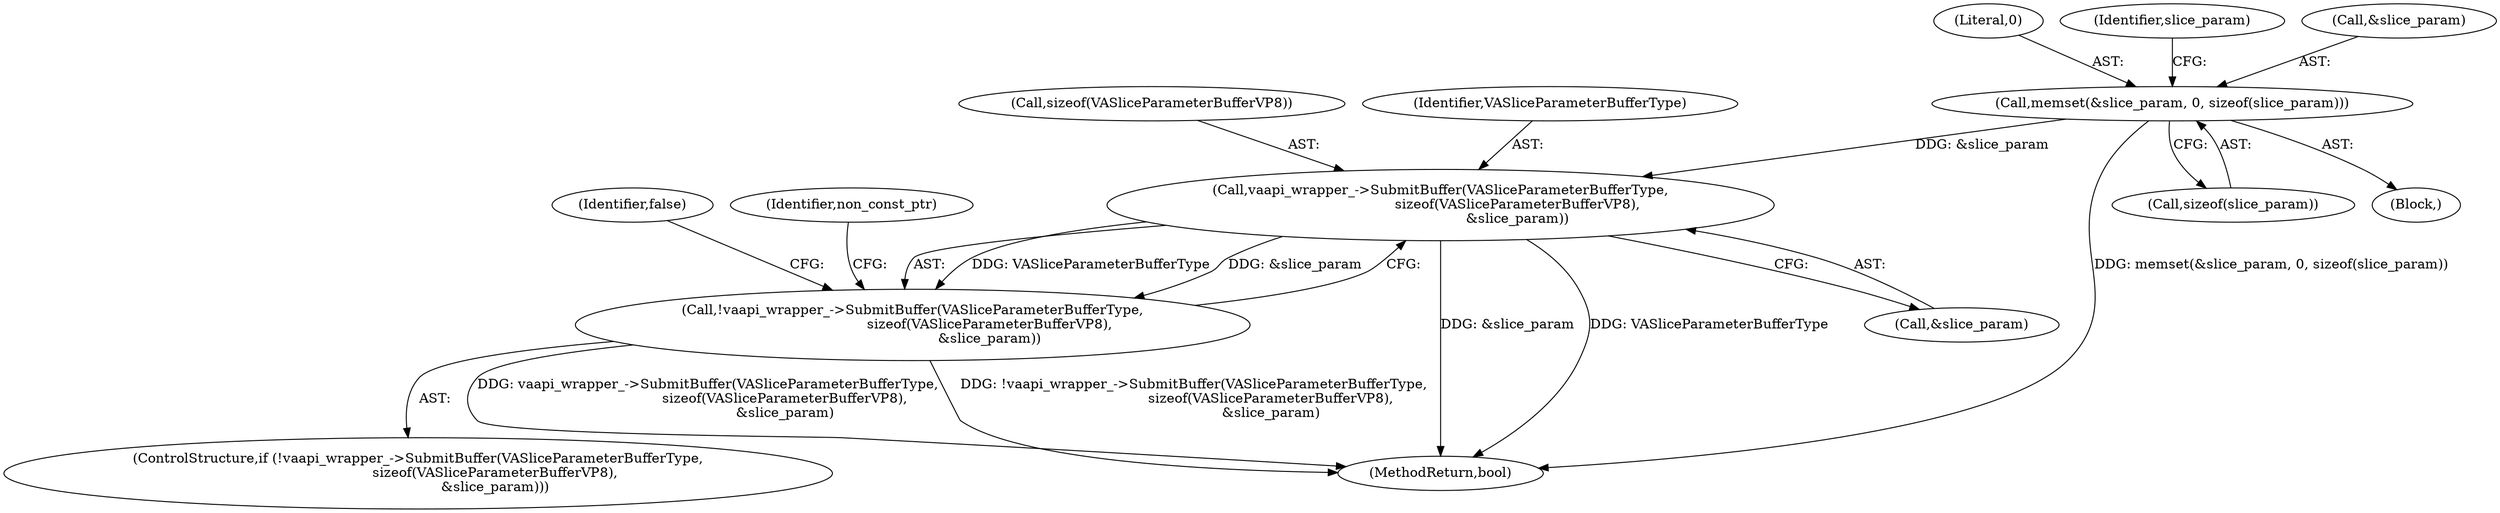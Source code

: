 digraph "0_Chrome_70340ce072cee8a0bdcddb5f312d32567b2269f6_12@API" {
"1000669" [label="(Call,memset(&slice_param, 0, sizeof(slice_param)))"];
"1000754" [label="(Call,vaapi_wrapper_->SubmitBuffer(VASliceParameterBufferType,\n                                    sizeof(VASliceParameterBufferVP8),\n                                    &slice_param))"];
"1000753" [label="(Call,!vaapi_wrapper_->SubmitBuffer(VASliceParameterBufferType,\n                                    sizeof(VASliceParameterBufferVP8),\n                                    &slice_param))"];
"1000753" [label="(Call,!vaapi_wrapper_->SubmitBuffer(VASliceParameterBufferType,\n                                    sizeof(VASliceParameterBufferVP8),\n                                    &slice_param))"];
"1000752" [label="(ControlStructure,if (!vaapi_wrapper_->SubmitBuffer(VASliceParameterBufferType,\n                                    sizeof(VASliceParameterBufferVP8),\n                                    &slice_param)))"];
"1000788" [label="(MethodReturn,bool)"];
"1000672" [label="(Literal,0)"];
"1000761" [label="(Identifier,false)"];
"1000669" [label="(Call,memset(&slice_param, 0, sizeof(slice_param)))"];
"1000758" [label="(Call,&slice_param)"];
"1000673" [label="(Call,sizeof(slice_param))"];
"1000756" [label="(Call,sizeof(VASliceParameterBufferVP8))"];
"1000106" [label="(Block,)"];
"1000677" [label="(Identifier,slice_param)"];
"1000754" [label="(Call,vaapi_wrapper_->SubmitBuffer(VASliceParameterBufferType,\n                                    sizeof(VASliceParameterBufferVP8),\n                                    &slice_param))"];
"1000670" [label="(Call,&slice_param)"];
"1000755" [label="(Identifier,VASliceParameterBufferType)"];
"1000764" [label="(Identifier,non_const_ptr)"];
"1000669" -> "1000106"  [label="AST: "];
"1000669" -> "1000673"  [label="CFG: "];
"1000670" -> "1000669"  [label="AST: "];
"1000672" -> "1000669"  [label="AST: "];
"1000673" -> "1000669"  [label="AST: "];
"1000677" -> "1000669"  [label="CFG: "];
"1000669" -> "1000788"  [label="DDG: memset(&slice_param, 0, sizeof(slice_param))"];
"1000669" -> "1000754"  [label="DDG: &slice_param"];
"1000754" -> "1000753"  [label="AST: "];
"1000754" -> "1000758"  [label="CFG: "];
"1000755" -> "1000754"  [label="AST: "];
"1000756" -> "1000754"  [label="AST: "];
"1000758" -> "1000754"  [label="AST: "];
"1000753" -> "1000754"  [label="CFG: "];
"1000754" -> "1000788"  [label="DDG: &slice_param"];
"1000754" -> "1000788"  [label="DDG: VASliceParameterBufferType"];
"1000754" -> "1000753"  [label="DDG: VASliceParameterBufferType"];
"1000754" -> "1000753"  [label="DDG: &slice_param"];
"1000753" -> "1000752"  [label="AST: "];
"1000761" -> "1000753"  [label="CFG: "];
"1000764" -> "1000753"  [label="CFG: "];
"1000753" -> "1000788"  [label="DDG: vaapi_wrapper_->SubmitBuffer(VASliceParameterBufferType,\n                                    sizeof(VASliceParameterBufferVP8),\n                                    &slice_param)"];
"1000753" -> "1000788"  [label="DDG: !vaapi_wrapper_->SubmitBuffer(VASliceParameterBufferType,\n                                    sizeof(VASliceParameterBufferVP8),\n                                    &slice_param)"];
}
